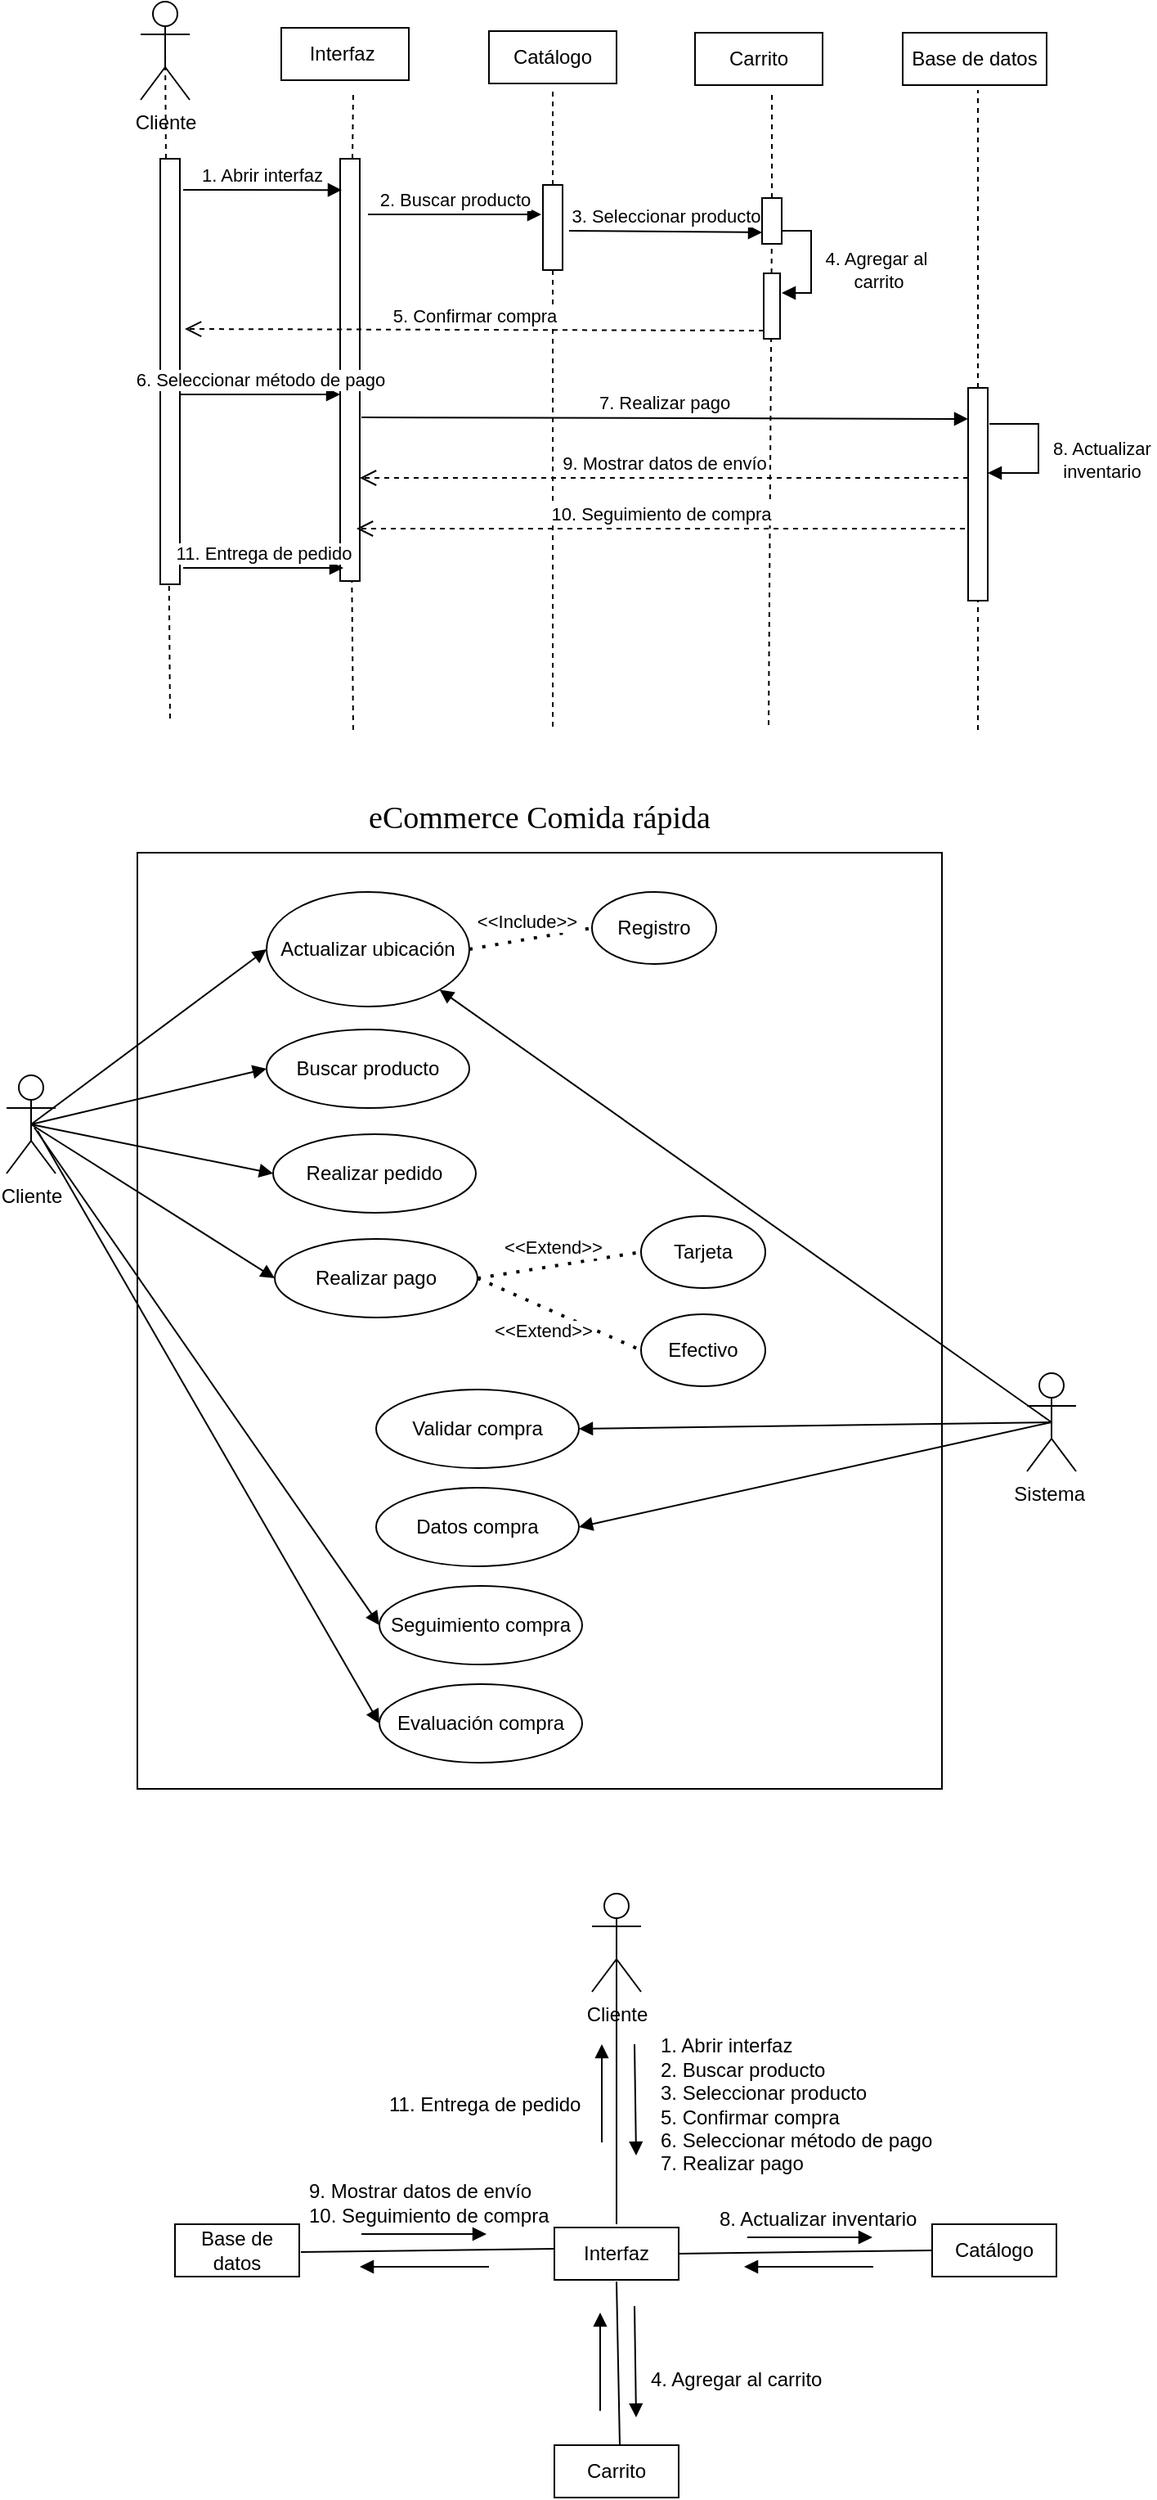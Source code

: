<mxfile version="26.2.9">
  <diagram name="Página-1" id="cCJKJPDM5s2iUTPBcpyf">
    <mxGraphModel dx="874" dy="465" grid="1" gridSize="2" guides="1" tooltips="1" connect="1" arrows="1" fold="1" page="1" pageScale="1" pageWidth="827" pageHeight="1169" math="0" shadow="0">
      <root>
        <mxCell id="0" />
        <mxCell id="1" parent="0" />
        <mxCell id="ijGnKc_3BsplaBg233aF-1" value="Interfaz&amp;nbsp;" style="rounded=0;whiteSpace=wrap;html=1;" parent="1" vertex="1">
          <mxGeometry x="196" y="78" width="78" height="32" as="geometry" />
        </mxCell>
        <mxCell id="5VHvd2vY5crIFIwmq7j--1" value="Catálogo" style="rounded=0;whiteSpace=wrap;html=1;" parent="1" vertex="1">
          <mxGeometry x="323" y="80" width="78" height="32" as="geometry" />
        </mxCell>
        <mxCell id="5VHvd2vY5crIFIwmq7j--3" value="Carrito" style="rounded=0;whiteSpace=wrap;html=1;" parent="1" vertex="1">
          <mxGeometry x="449" y="81" width="78" height="32" as="geometry" />
        </mxCell>
        <mxCell id="5VHvd2vY5crIFIwmq7j--4" value="Base de datos" style="rounded=0;whiteSpace=wrap;html=1;" parent="1" vertex="1">
          <mxGeometry x="576" y="81" width="88" height="32" as="geometry" />
        </mxCell>
        <mxCell id="5VHvd2vY5crIFIwmq7j--5" value="Cliente" style="shape=umlActor;verticalLabelPosition=bottom;verticalAlign=top;html=1;outlineConnect=0;" parent="1" vertex="1">
          <mxGeometry x="110" y="62" width="30" height="60" as="geometry" />
        </mxCell>
        <mxCell id="5VHvd2vY5crIFIwmq7j--8" value="" style="endArrow=none;dashed=1;html=1;rounded=0;entryX=0.5;entryY=0.5;entryDx=0;entryDy=0;entryPerimeter=0;" parent="1" target="5VHvd2vY5crIFIwmq7j--5" edge="1">
          <mxGeometry width="50" height="50" relative="1" as="geometry">
            <mxPoint x="128" y="500" as="sourcePoint" />
            <mxPoint x="116" y="178" as="targetPoint" />
          </mxGeometry>
        </mxCell>
        <mxCell id="5VHvd2vY5crIFIwmq7j--9" value="" style="endArrow=none;dashed=1;html=1;rounded=0;entryX=0.5;entryY=0.5;entryDx=0;entryDy=0;entryPerimeter=0;" parent="1" source="5VHvd2vY5crIFIwmq7j--35" edge="1">
          <mxGeometry width="50" height="50" relative="1" as="geometry">
            <mxPoint x="622" y="507" as="sourcePoint" />
            <mxPoint x="622" y="116" as="targetPoint" />
          </mxGeometry>
        </mxCell>
        <mxCell id="5VHvd2vY5crIFIwmq7j--10" value="" style="endArrow=none;dashed=1;html=1;rounded=0;entryX=0.5;entryY=0.5;entryDx=0;entryDy=0;entryPerimeter=0;" parent="1" source="5VHvd2vY5crIFIwmq7j--19" edge="1">
          <mxGeometry width="50" height="50" relative="1" as="geometry">
            <mxPoint x="362" y="505" as="sourcePoint" />
            <mxPoint x="362" y="114" as="targetPoint" />
          </mxGeometry>
        </mxCell>
        <mxCell id="5VHvd2vY5crIFIwmq7j--11" value="" style="endArrow=none;dashed=1;html=1;rounded=0;" parent="1" source="5VHvd2vY5crIFIwmq7j--21" edge="1">
          <mxGeometry width="50" height="50" relative="1" as="geometry">
            <mxPoint x="490" y="505" as="sourcePoint" />
            <mxPoint x="496" y="116" as="targetPoint" />
          </mxGeometry>
        </mxCell>
        <mxCell id="5VHvd2vY5crIFIwmq7j--12" value="" style="endArrow=none;dashed=1;html=1;rounded=0;entryX=0.5;entryY=0.5;entryDx=0;entryDy=0;entryPerimeter=0;" parent="1" source="5VHvd2vY5crIFIwmq7j--15" edge="1">
          <mxGeometry width="50" height="50" relative="1" as="geometry">
            <mxPoint x="240" y="507" as="sourcePoint" />
            <mxPoint x="240" y="116" as="targetPoint" />
          </mxGeometry>
        </mxCell>
        <mxCell id="5VHvd2vY5crIFIwmq7j--13" value="" style="rounded=0;whiteSpace=wrap;html=1;" parent="1" vertex="1">
          <mxGeometry x="122" y="158" width="12" height="260" as="geometry" />
        </mxCell>
        <mxCell id="5VHvd2vY5crIFIwmq7j--16" value="" style="endArrow=none;dashed=1;html=1;rounded=0;entryX=0.5;entryY=0.5;entryDx=0;entryDy=0;entryPerimeter=0;" parent="1" target="5VHvd2vY5crIFIwmq7j--15" edge="1">
          <mxGeometry width="50" height="50" relative="1" as="geometry">
            <mxPoint x="240" y="507" as="sourcePoint" />
            <mxPoint x="240" y="116" as="targetPoint" />
          </mxGeometry>
        </mxCell>
        <mxCell id="5VHvd2vY5crIFIwmq7j--15" value="" style="rounded=0;whiteSpace=wrap;html=1;" parent="1" vertex="1">
          <mxGeometry x="232" y="158" width="12" height="258" as="geometry" />
        </mxCell>
        <mxCell id="5VHvd2vY5crIFIwmq7j--17" value="1. Abrir interfaz" style="html=1;verticalAlign=bottom;endArrow=block;curved=0;rounded=0;entryX=0.083;entryY=0.074;entryDx=0;entryDy=0;entryPerimeter=0;" parent="1" target="5VHvd2vY5crIFIwmq7j--15" edge="1">
          <mxGeometry width="80" relative="1" as="geometry">
            <mxPoint x="136" y="177" as="sourcePoint" />
            <mxPoint x="228" y="178" as="targetPoint" />
          </mxGeometry>
        </mxCell>
        <mxCell id="5VHvd2vY5crIFIwmq7j--18" value="2. Buscar producto" style="html=1;verticalAlign=bottom;endArrow=block;curved=0;rounded=0;" parent="1" edge="1">
          <mxGeometry width="80" relative="1" as="geometry">
            <mxPoint x="249" y="192" as="sourcePoint" />
            <mxPoint x="355" y="192" as="targetPoint" />
          </mxGeometry>
        </mxCell>
        <mxCell id="5VHvd2vY5crIFIwmq7j--20" value="" style="endArrow=none;dashed=1;html=1;rounded=0;entryX=0.5;entryY=0.5;entryDx=0;entryDy=0;entryPerimeter=0;" parent="1" target="5VHvd2vY5crIFIwmq7j--19" edge="1">
          <mxGeometry width="50" height="50" relative="1" as="geometry">
            <mxPoint x="362" y="505" as="sourcePoint" />
            <mxPoint x="362" y="114" as="targetPoint" />
          </mxGeometry>
        </mxCell>
        <mxCell id="5VHvd2vY5crIFIwmq7j--19" value="" style="rounded=0;whiteSpace=wrap;html=1;" parent="1" vertex="1">
          <mxGeometry x="356" y="174" width="12" height="52" as="geometry" />
        </mxCell>
        <mxCell id="5VHvd2vY5crIFIwmq7j--22" value="" style="endArrow=none;dashed=1;html=1;rounded=0;entryX=0.5;entryY=0.5;entryDx=0;entryDy=0;entryPerimeter=0;" parent="1" target="5VHvd2vY5crIFIwmq7j--21" edge="1">
          <mxGeometry width="50" height="50" relative="1" as="geometry">
            <mxPoint x="494" y="504" as="sourcePoint" />
            <mxPoint x="490" y="114" as="targetPoint" />
          </mxGeometry>
        </mxCell>
        <mxCell id="5VHvd2vY5crIFIwmq7j--28" value="" style="html=1;points=[[0,0,0,0,5],[0,1,0,0,-5],[1,0,0,0,5],[1,1,0,0,-5]];perimeter=orthogonalPerimeter;outlineConnect=0;targetShapes=umlLifeline;portConstraint=eastwest;newEdgeStyle={&quot;curved&quot;:0,&quot;rounded&quot;:0};" parent="1" vertex="1">
          <mxGeometry x="491" y="228" width="10" height="40" as="geometry" />
        </mxCell>
        <mxCell id="5VHvd2vY5crIFIwmq7j--29" value="4. Agregar al&amp;nbsp;&lt;div&gt;carrito&lt;/div&gt;" style="html=1;align=center;spacingLeft=2;endArrow=block;rounded=0;edgeStyle=orthogonalEdgeStyle;curved=0;rounded=0;exitX=0;exitY=0.75;exitDx=0;exitDy=0;" parent="1" edge="1">
          <mxGeometry x="0.273" y="40" relative="1" as="geometry">
            <mxPoint x="491" y="205" as="sourcePoint" />
            <Array as="points">
              <mxPoint x="520" y="202" />
              <mxPoint x="520" y="240" />
            </Array>
            <mxPoint x="502" y="240" as="targetPoint" />
            <mxPoint as="offset" />
          </mxGeometry>
        </mxCell>
        <mxCell id="5VHvd2vY5crIFIwmq7j--21" value="" style="rounded=0;whiteSpace=wrap;html=1;" parent="1" vertex="1">
          <mxGeometry x="490" y="182" width="12" height="28" as="geometry" />
        </mxCell>
        <mxCell id="5VHvd2vY5crIFIwmq7j--30" value="3. Seleccionar producto" style="html=1;verticalAlign=bottom;endArrow=block;curved=0;rounded=0;entryX=0;entryY=0.75;entryDx=0;entryDy=0;" parent="1" target="5VHvd2vY5crIFIwmq7j--21" edge="1">
          <mxGeometry width="80" relative="1" as="geometry">
            <mxPoint x="372" y="202" as="sourcePoint" />
            <mxPoint x="474" y="202" as="targetPoint" />
          </mxGeometry>
        </mxCell>
        <mxCell id="5VHvd2vY5crIFIwmq7j--32" value="5. Confirmar compra" style="html=1;verticalAlign=bottom;endArrow=open;dashed=1;endSize=8;curved=0;rounded=0;exitX=0;exitY=1;exitDx=0;exitDy=-5;exitPerimeter=0;entryX=1.25;entryY=0.4;entryDx=0;entryDy=0;entryPerimeter=0;" parent="1" source="5VHvd2vY5crIFIwmq7j--28" target="5VHvd2vY5crIFIwmq7j--13" edge="1">
          <mxGeometry relative="1" as="geometry">
            <mxPoint x="254" y="258" as="sourcePoint" />
            <mxPoint x="174" y="258" as="targetPoint" />
          </mxGeometry>
        </mxCell>
        <mxCell id="5VHvd2vY5crIFIwmq7j--33" value="6. Seleccionar método de pago" style="html=1;verticalAlign=bottom;endArrow=block;curved=0;rounded=0;entryX=0.167;entryY=0.091;entryDx=0;entryDy=0;entryPerimeter=0;" parent="1" edge="1">
          <mxGeometry width="80" relative="1" as="geometry">
            <mxPoint x="134" y="302" as="sourcePoint" />
            <mxPoint x="232" y="302" as="targetPoint" />
          </mxGeometry>
        </mxCell>
        <mxCell id="5VHvd2vY5crIFIwmq7j--34" value="7. Realizar pago" style="html=1;verticalAlign=bottom;endArrow=block;curved=0;rounded=0;entryX=0;entryY=0.146;entryDx=0;entryDy=0;entryPerimeter=0;" parent="1" target="5VHvd2vY5crIFIwmq7j--35" edge="1">
          <mxGeometry width="80" relative="1" as="geometry">
            <mxPoint x="245" y="316" as="sourcePoint" />
            <mxPoint x="616" y="322" as="targetPoint" />
          </mxGeometry>
        </mxCell>
        <mxCell id="5VHvd2vY5crIFIwmq7j--36" value="" style="endArrow=none;dashed=1;html=1;rounded=0;entryX=0.5;entryY=0.5;entryDx=0;entryDy=0;entryPerimeter=0;" parent="1" target="5VHvd2vY5crIFIwmq7j--35" edge="1">
          <mxGeometry width="50" height="50" relative="1" as="geometry">
            <mxPoint x="622" y="507" as="sourcePoint" />
            <mxPoint x="622" y="116" as="targetPoint" />
          </mxGeometry>
        </mxCell>
        <mxCell id="5VHvd2vY5crIFIwmq7j--35" value="" style="rounded=0;whiteSpace=wrap;html=1;" parent="1" vertex="1">
          <mxGeometry x="616" y="298" width="12" height="130" as="geometry" />
        </mxCell>
        <mxCell id="5VHvd2vY5crIFIwmq7j--38" value="8. Actualizar&amp;nbsp;&lt;div&gt;inventario&amp;nbsp;&lt;/div&gt;" style="html=1;align=center;spacingLeft=2;endArrow=block;rounded=0;edgeStyle=orthogonalEdgeStyle;curved=0;rounded=0;entryX=1;entryY=0.4;entryDx=0;entryDy=0;entryPerimeter=0;" parent="1" target="5VHvd2vY5crIFIwmq7j--35" edge="1">
          <mxGeometry x="0.129" y="39" relative="1" as="geometry">
            <mxPoint x="629" y="320" as="sourcePoint" />
            <Array as="points">
              <mxPoint x="659" y="320" />
              <mxPoint x="659" y="350" />
            </Array>
            <mxPoint x="634" y="350" as="targetPoint" />
            <mxPoint as="offset" />
          </mxGeometry>
        </mxCell>
        <mxCell id="5VHvd2vY5crIFIwmq7j--39" value="9. Mostrar datos de envío" style="html=1;verticalAlign=bottom;endArrow=open;dashed=1;endSize=8;curved=0;rounded=0;exitX=0;exitY=1;exitDx=0;exitDy=-5;exitPerimeter=0;" parent="1" edge="1">
          <mxGeometry relative="1" as="geometry">
            <mxPoint x="616" y="353" as="sourcePoint" />
            <mxPoint x="244" y="353" as="targetPoint" />
          </mxGeometry>
        </mxCell>
        <mxCell id="5VHvd2vY5crIFIwmq7j--40" value="10. Seguimiento de compra" style="html=1;verticalAlign=bottom;endArrow=open;dashed=1;endSize=8;curved=0;rounded=0;exitX=0;exitY=1;exitDx=0;exitDy=-5;exitPerimeter=0;" parent="1" edge="1">
          <mxGeometry relative="1" as="geometry">
            <mxPoint x="614" y="384" as="sourcePoint" />
            <mxPoint x="242" y="384" as="targetPoint" />
          </mxGeometry>
        </mxCell>
        <mxCell id="5VHvd2vY5crIFIwmq7j--41" value="11. Entrega de pedido" style="html=1;verticalAlign=bottom;endArrow=block;curved=0;rounded=0;entryX=0.167;entryY=0.091;entryDx=0;entryDy=0;entryPerimeter=0;" parent="1" edge="1">
          <mxGeometry width="80" relative="1" as="geometry">
            <mxPoint x="136" y="408" as="sourcePoint" />
            <mxPoint x="234" y="408" as="targetPoint" />
          </mxGeometry>
        </mxCell>
        <mxCell id="5VHvd2vY5crIFIwmq7j--42" value="Cliente" style="shape=umlActor;verticalLabelPosition=bottom;verticalAlign=top;html=1;outlineConnect=0;" parent="1" vertex="1">
          <mxGeometry x="28" y="718" width="30" height="60" as="geometry" />
        </mxCell>
        <mxCell id="5VHvd2vY5crIFIwmq7j--45" value="Sistema&amp;nbsp;" style="shape=umlActor;verticalLabelPosition=bottom;verticalAlign=top;html=1;outlineConnect=0;" parent="1" vertex="1">
          <mxGeometry x="652" y="900" width="30" height="60" as="geometry" />
        </mxCell>
        <mxCell id="5VHvd2vY5crIFIwmq7j--46" value="Actualizar ubicación" style="ellipse;whiteSpace=wrap;html=1;" parent="1" vertex="1">
          <mxGeometry x="187" y="606" width="124" height="70" as="geometry" />
        </mxCell>
        <mxCell id="5VHvd2vY5crIFIwmq7j--47" value="Buscar producto" style="ellipse;whiteSpace=wrap;html=1;" parent="1" vertex="1">
          <mxGeometry x="187" y="690" width="124" height="48" as="geometry" />
        </mxCell>
        <mxCell id="5VHvd2vY5crIFIwmq7j--48" value="Realizar pedido" style="ellipse;whiteSpace=wrap;html=1;" parent="1" vertex="1">
          <mxGeometry x="191" y="754" width="124" height="48" as="geometry" />
        </mxCell>
        <mxCell id="5VHvd2vY5crIFIwmq7j--49" value="Realizar pago" style="ellipse;whiteSpace=wrap;html=1;" parent="1" vertex="1">
          <mxGeometry x="192" y="818" width="124" height="48" as="geometry" />
        </mxCell>
        <mxCell id="5VHvd2vY5crIFIwmq7j--52" value="" style="html=1;verticalAlign=bottom;endArrow=block;curved=0;rounded=0;entryX=0;entryY=0.5;entryDx=0;entryDy=0;exitX=0.5;exitY=0.5;exitDx=0;exitDy=0;exitPerimeter=0;" parent="1" source="5VHvd2vY5crIFIwmq7j--42" target="5VHvd2vY5crIFIwmq7j--46" edge="1">
          <mxGeometry width="80" relative="1" as="geometry">
            <mxPoint x="62" y="730" as="sourcePoint" />
            <mxPoint x="160" y="730" as="targetPoint" />
          </mxGeometry>
        </mxCell>
        <mxCell id="5VHvd2vY5crIFIwmq7j--54" value="" style="html=1;verticalAlign=bottom;endArrow=block;curved=0;rounded=0;entryX=0;entryY=0.5;entryDx=0;entryDy=0;exitX=0.5;exitY=0.5;exitDx=0;exitDy=0;exitPerimeter=0;" parent="1" source="5VHvd2vY5crIFIwmq7j--42" target="5VHvd2vY5crIFIwmq7j--47" edge="1">
          <mxGeometry width="80" relative="1" as="geometry">
            <mxPoint x="53" y="728" as="sourcePoint" />
            <mxPoint x="189" y="650" as="targetPoint" />
          </mxGeometry>
        </mxCell>
        <mxCell id="5VHvd2vY5crIFIwmq7j--55" value="" style="html=1;verticalAlign=bottom;endArrow=block;curved=0;rounded=0;entryX=0;entryY=0.5;entryDx=0;entryDy=0;exitX=0.5;exitY=0.5;exitDx=0;exitDy=0;exitPerimeter=0;" parent="1" source="5VHvd2vY5crIFIwmq7j--42" target="5VHvd2vY5crIFIwmq7j--48" edge="1">
          <mxGeometry width="80" relative="1" as="geometry">
            <mxPoint x="55" y="730" as="sourcePoint" />
            <mxPoint x="191" y="652" as="targetPoint" />
          </mxGeometry>
        </mxCell>
        <mxCell id="5VHvd2vY5crIFIwmq7j--56" value="" style="html=1;verticalAlign=bottom;endArrow=block;curved=0;rounded=0;entryX=0;entryY=0.5;entryDx=0;entryDy=0;exitX=0.5;exitY=0.5;exitDx=0;exitDy=0;exitPerimeter=0;" parent="1" source="5VHvd2vY5crIFIwmq7j--42" target="5VHvd2vY5crIFIwmq7j--49" edge="1">
          <mxGeometry width="80" relative="1" as="geometry">
            <mxPoint x="57" y="732" as="sourcePoint" />
            <mxPoint x="193" y="654" as="targetPoint" />
          </mxGeometry>
        </mxCell>
        <mxCell id="5VHvd2vY5crIFIwmq7j--57" value="Registro" style="ellipse;whiteSpace=wrap;html=1;" parent="1" vertex="1">
          <mxGeometry x="386" y="606" width="76" height="44" as="geometry" />
        </mxCell>
        <mxCell id="5VHvd2vY5crIFIwmq7j--58" value="" style="endArrow=none;dashed=1;html=1;dashPattern=1 3;strokeWidth=2;rounded=0;exitX=1;exitY=0.5;exitDx=0;exitDy=0;entryX=0;entryY=0.5;entryDx=0;entryDy=0;" parent="1" source="5VHvd2vY5crIFIwmq7j--46" target="5VHvd2vY5crIFIwmq7j--57" edge="1">
          <mxGeometry width="50" height="50" relative="1" as="geometry">
            <mxPoint x="388" y="712" as="sourcePoint" />
            <mxPoint x="438" y="662" as="targetPoint" />
          </mxGeometry>
        </mxCell>
        <mxCell id="5VHvd2vY5crIFIwmq7j--59" value="&amp;lt;&amp;lt;Include&amp;gt;&amp;gt;" style="edgeLabel;html=1;align=center;verticalAlign=middle;resizable=0;points=[];" parent="5VHvd2vY5crIFIwmq7j--58" vertex="1" connectable="0">
          <mxGeometry x="-0.12" y="-1" relative="1" as="geometry">
            <mxPoint x="2" y="-13" as="offset" />
          </mxGeometry>
        </mxCell>
        <mxCell id="5VHvd2vY5crIFIwmq7j--61" value="Tarjeta" style="ellipse;whiteSpace=wrap;html=1;" parent="1" vertex="1">
          <mxGeometry x="416" y="804" width="76" height="44" as="geometry" />
        </mxCell>
        <mxCell id="5VHvd2vY5crIFIwmq7j--62" value="Efectivo" style="ellipse;whiteSpace=wrap;html=1;" parent="1" vertex="1">
          <mxGeometry x="416" y="864" width="76" height="44" as="geometry" />
        </mxCell>
        <mxCell id="5VHvd2vY5crIFIwmq7j--64" value="" style="endArrow=none;dashed=1;html=1;dashPattern=1 3;strokeWidth=2;rounded=0;exitX=1;exitY=0.5;exitDx=0;exitDy=0;entryX=0;entryY=0.5;entryDx=0;entryDy=0;" parent="1" source="5VHvd2vY5crIFIwmq7j--49" target="5VHvd2vY5crIFIwmq7j--61" edge="1">
          <mxGeometry width="50" height="50" relative="1" as="geometry">
            <mxPoint x="326" y="846" as="sourcePoint" />
            <mxPoint x="401" y="844" as="targetPoint" />
          </mxGeometry>
        </mxCell>
        <mxCell id="5VHvd2vY5crIFIwmq7j--65" value="&amp;lt;&amp;lt;Extend&amp;gt;&amp;gt;" style="edgeLabel;html=1;align=center;verticalAlign=middle;resizable=0;points=[];" parent="5VHvd2vY5crIFIwmq7j--64" vertex="1" connectable="0">
          <mxGeometry x="-0.12" y="-1" relative="1" as="geometry">
            <mxPoint x="2" y="-13" as="offset" />
          </mxGeometry>
        </mxCell>
        <mxCell id="5VHvd2vY5crIFIwmq7j--66" value="" style="endArrow=none;dashed=1;html=1;dashPattern=1 3;strokeWidth=2;rounded=0;exitX=1;exitY=0.5;exitDx=0;exitDy=0;entryX=0;entryY=0.5;entryDx=0;entryDy=0;" parent="1" source="5VHvd2vY5crIFIwmq7j--49" target="5VHvd2vY5crIFIwmq7j--62" edge="1">
          <mxGeometry width="50" height="50" relative="1" as="geometry">
            <mxPoint x="318" y="872" as="sourcePoint" />
            <mxPoint x="418" y="856" as="targetPoint" />
          </mxGeometry>
        </mxCell>
        <mxCell id="5VHvd2vY5crIFIwmq7j--67" value="&amp;lt;&amp;lt;Extend&amp;gt;&amp;gt;" style="edgeLabel;html=1;align=center;verticalAlign=middle;resizable=0;points=[];" parent="5VHvd2vY5crIFIwmq7j--66" vertex="1" connectable="0">
          <mxGeometry x="-0.12" y="-1" relative="1" as="geometry">
            <mxPoint x="-4" y="12" as="offset" />
          </mxGeometry>
        </mxCell>
        <mxCell id="5VHvd2vY5crIFIwmq7j--70" value="" style="html=1;verticalAlign=bottom;endArrow=block;curved=0;rounded=0;entryX=1;entryY=1;entryDx=0;entryDy=0;exitX=0.5;exitY=0.5;exitDx=0;exitDy=0;exitPerimeter=0;" parent="1" source="5VHvd2vY5crIFIwmq7j--45" target="5VHvd2vY5crIFIwmq7j--46" edge="1">
          <mxGeometry width="80" relative="1" as="geometry">
            <mxPoint x="45" y="750" as="sourcePoint" />
            <mxPoint x="189" y="716" as="targetPoint" />
          </mxGeometry>
        </mxCell>
        <mxCell id="5VHvd2vY5crIFIwmq7j--71" value="" style="html=1;verticalAlign=bottom;endArrow=block;curved=0;rounded=0;exitX=0.5;exitY=0.5;exitDx=0;exitDy=0;exitPerimeter=0;entryX=1;entryY=0.5;entryDx=0;entryDy=0;" parent="1" source="5VHvd2vY5crIFIwmq7j--45" target="5VHvd2vY5crIFIwmq7j--72" edge="1">
          <mxGeometry width="80" relative="1" as="geometry">
            <mxPoint x="47" y="752" as="sourcePoint" />
            <mxPoint x="668" y="778" as="targetPoint" />
          </mxGeometry>
        </mxCell>
        <mxCell id="5VHvd2vY5crIFIwmq7j--72" value="Validar compra" style="ellipse;whiteSpace=wrap;html=1;" parent="1" vertex="1">
          <mxGeometry x="254" y="910" width="124" height="48" as="geometry" />
        </mxCell>
        <mxCell id="5VHvd2vY5crIFIwmq7j--73" value="Datos compra" style="ellipse;whiteSpace=wrap;html=1;" parent="1" vertex="1">
          <mxGeometry x="254" y="970" width="124" height="48" as="geometry" />
        </mxCell>
        <mxCell id="5VHvd2vY5crIFIwmq7j--77" value="" style="html=1;verticalAlign=bottom;endArrow=block;curved=0;rounded=0;entryX=1;entryY=0.5;entryDx=0;entryDy=0;exitX=0.5;exitY=0.5;exitDx=0;exitDy=0;exitPerimeter=0;" parent="1" source="5VHvd2vY5crIFIwmq7j--45" target="5VHvd2vY5crIFIwmq7j--73" edge="1">
          <mxGeometry width="80" relative="1" as="geometry">
            <mxPoint x="738" y="754" as="sourcePoint" />
            <mxPoint x="646" y="752" as="targetPoint" />
          </mxGeometry>
        </mxCell>
        <mxCell id="5VHvd2vY5crIFIwmq7j--79" value="Seguimiento compra" style="ellipse;whiteSpace=wrap;html=1;" parent="1" vertex="1">
          <mxGeometry x="256" y="1030" width="124" height="48" as="geometry" />
        </mxCell>
        <mxCell id="5VHvd2vY5crIFIwmq7j--80" value="Evaluación compra" style="ellipse;whiteSpace=wrap;html=1;" parent="1" vertex="1">
          <mxGeometry x="256" y="1090" width="124" height="48" as="geometry" />
        </mxCell>
        <mxCell id="5VHvd2vY5crIFIwmq7j--81" value="" style="html=1;verticalAlign=bottom;endArrow=block;curved=0;rounded=0;entryX=0;entryY=0.5;entryDx=0;entryDy=0;exitX=0.5;exitY=0.5;exitDx=0;exitDy=0;exitPerimeter=0;" parent="1" target="5VHvd2vY5crIFIwmq7j--79" edge="1">
          <mxGeometry width="80" relative="1" as="geometry">
            <mxPoint x="45" y="750" as="sourcePoint" />
            <mxPoint x="194" y="844" as="targetPoint" />
          </mxGeometry>
        </mxCell>
        <mxCell id="5VHvd2vY5crIFIwmq7j--82" value="" style="html=1;verticalAlign=bottom;endArrow=block;curved=0;rounded=0;entryX=0;entryY=0.5;entryDx=0;entryDy=0;exitX=0.5;exitY=0.5;exitDx=0;exitDy=0;exitPerimeter=0;" parent="1" target="5VHvd2vY5crIFIwmq7j--80" edge="1">
          <mxGeometry width="80" relative="1" as="geometry">
            <mxPoint x="47" y="752" as="sourcePoint" />
            <mxPoint x="258" y="1056" as="targetPoint" />
          </mxGeometry>
        </mxCell>
        <mxCell id="5VHvd2vY5crIFIwmq7j--85" value="" style="rounded=0;whiteSpace=wrap;html=1;fillColor=none;" parent="1" vertex="1">
          <mxGeometry x="108" y="582" width="492" height="572" as="geometry" />
        </mxCell>
        <mxCell id="5VHvd2vY5crIFIwmq7j--86" value="&lt;font face=&quot;Comic Sans MS&quot; style=&quot;font-size: 19px;&quot;&gt;eCommerce Comida rápida&lt;/font&gt;" style="text;html=1;align=center;verticalAlign=middle;whiteSpace=wrap;rounded=0;" parent="1" vertex="1">
          <mxGeometry x="227" y="546" width="254" height="30" as="geometry" />
        </mxCell>
        <mxCell id="5VHvd2vY5crIFIwmq7j--87" value="Cliente" style="shape=umlActor;verticalLabelPosition=bottom;verticalAlign=top;html=1;outlineConnect=0;" parent="1" vertex="1">
          <mxGeometry x="386" y="1218" width="30" height="60" as="geometry" />
        </mxCell>
        <mxCell id="5VHvd2vY5crIFIwmq7j--88" value="Interfaz" style="rounded=0;whiteSpace=wrap;html=1;" parent="1" vertex="1">
          <mxGeometry x="363" y="1422" width="76" height="32" as="geometry" />
        </mxCell>
        <mxCell id="5VHvd2vY5crIFIwmq7j--89" value="Catálogo" style="rounded=0;whiteSpace=wrap;html=1;" parent="1" vertex="1">
          <mxGeometry x="594" y="1420" width="76" height="32" as="geometry" />
        </mxCell>
        <mxCell id="5VHvd2vY5crIFIwmq7j--90" value="Carrito" style="rounded=0;whiteSpace=wrap;html=1;" parent="1" vertex="1">
          <mxGeometry x="363" y="1555" width="76" height="32" as="geometry" />
        </mxCell>
        <mxCell id="5VHvd2vY5crIFIwmq7j--91" value="Base de datos" style="rounded=0;whiteSpace=wrap;html=1;" parent="1" vertex="1">
          <mxGeometry x="131" y="1420" width="76" height="32" as="geometry" />
        </mxCell>
        <mxCell id="5VHvd2vY5crIFIwmq7j--92" value="" style="endArrow=none;html=1;rounded=0;entryX=0.5;entryY=0.5;entryDx=0;entryDy=0;entryPerimeter=0;" parent="1" target="5VHvd2vY5crIFIwmq7j--87" edge="1">
          <mxGeometry width="50" height="50" relative="1" as="geometry">
            <mxPoint x="401" y="1420" as="sourcePoint" />
            <mxPoint x="440" y="1350" as="targetPoint" />
          </mxGeometry>
        </mxCell>
        <mxCell id="5VHvd2vY5crIFIwmq7j--93" value="" style="endArrow=none;html=1;rounded=0;entryX=0;entryY=0.5;entryDx=0;entryDy=0;exitX=1;exitY=0.5;exitDx=0;exitDy=0;" parent="1" source="5VHvd2vY5crIFIwmq7j--88" target="5VHvd2vY5crIFIwmq7j--89" edge="1">
          <mxGeometry width="50" height="50" relative="1" as="geometry">
            <mxPoint x="388" y="1474" as="sourcePoint" />
            <mxPoint x="438" y="1424" as="targetPoint" />
          </mxGeometry>
        </mxCell>
        <mxCell id="5VHvd2vY5crIFIwmq7j--94" value="" style="endArrow=none;html=1;rounded=0;entryX=0;entryY=0.5;entryDx=0;entryDy=0;exitX=1;exitY=0.5;exitDx=0;exitDy=0;" parent="1" edge="1">
          <mxGeometry width="50" height="50" relative="1" as="geometry">
            <mxPoint x="208" y="1437" as="sourcePoint" />
            <mxPoint x="363" y="1435" as="targetPoint" />
          </mxGeometry>
        </mxCell>
        <mxCell id="5VHvd2vY5crIFIwmq7j--95" value="" style="endArrow=none;html=1;rounded=0;entryX=0.5;entryY=0.5;entryDx=0;entryDy=0;entryPerimeter=0;exitX=0.5;exitY=0;exitDx=0;exitDy=0;" parent="1" edge="1">
          <mxGeometry width="50" height="50" relative="1" as="geometry">
            <mxPoint x="403" y="1555" as="sourcePoint" />
            <mxPoint x="401" y="1455" as="targetPoint" />
          </mxGeometry>
        </mxCell>
        <mxCell id="5VHvd2vY5crIFIwmq7j--97" value="" style="html=1;verticalAlign=bottom;endArrow=block;curved=0;rounded=0;" parent="1" edge="1">
          <mxGeometry width="80" relative="1" as="geometry">
            <mxPoint x="412" y="1310" as="sourcePoint" />
            <mxPoint x="413" y="1378" as="targetPoint" />
          </mxGeometry>
        </mxCell>
        <mxCell id="5VHvd2vY5crIFIwmq7j--99" value="1. Abrir interfaz&lt;div&gt;2. Buscar producto&lt;/div&gt;&lt;div&gt;3. Seleccionar producto&lt;/div&gt;&lt;div&gt;5. Confirmar compra&lt;br&gt;&lt;div&gt;6. Seleccionar método de pago&lt;/div&gt;&lt;/div&gt;&lt;div&gt;7. Realizar pago&lt;/div&gt;" style="text;html=1;align=left;verticalAlign=middle;whiteSpace=wrap;rounded=0;" parent="1" vertex="1">
          <mxGeometry x="426" y="1332" width="202" height="30" as="geometry" />
        </mxCell>
        <mxCell id="5VHvd2vY5crIFIwmq7j--100" value="" style="html=1;verticalAlign=bottom;endArrow=block;curved=0;rounded=0;" parent="1" edge="1">
          <mxGeometry width="80" relative="1" as="geometry">
            <mxPoint x="481" y="1428" as="sourcePoint" />
            <mxPoint x="557.5" y="1428" as="targetPoint" />
          </mxGeometry>
        </mxCell>
        <mxCell id="5VHvd2vY5crIFIwmq7j--101" value="" style="html=1;verticalAlign=bottom;endArrow=block;curved=0;rounded=0;" parent="1" edge="1">
          <mxGeometry width="80" relative="1" as="geometry">
            <mxPoint x="558" y="1446" as="sourcePoint" />
            <mxPoint x="479" y="1446" as="targetPoint" />
          </mxGeometry>
        </mxCell>
        <mxCell id="5VHvd2vY5crIFIwmq7j--102" value="8. Actualizar inventario" style="text;html=1;align=left;verticalAlign=middle;whiteSpace=wrap;rounded=0;" parent="1" vertex="1">
          <mxGeometry x="462" y="1402" width="125" height="30" as="geometry" />
        </mxCell>
        <mxCell id="5VHvd2vY5crIFIwmq7j--103" value="4. Agregar al carrito" style="text;html=1;align=left;verticalAlign=middle;whiteSpace=wrap;rounded=0;" parent="1" vertex="1">
          <mxGeometry x="420" y="1500" width="107" height="30" as="geometry" />
        </mxCell>
        <mxCell id="5VHvd2vY5crIFIwmq7j--104" value="9. Mostrar datos de envío&lt;div&gt;10. Seguimiento de compra&lt;/div&gt;" style="text;html=1;align=left;verticalAlign=middle;whiteSpace=wrap;rounded=0;" parent="1" vertex="1">
          <mxGeometry x="211" y="1392" width="152" height="30" as="geometry" />
        </mxCell>
        <mxCell id="5VHvd2vY5crIFIwmq7j--108" value="" style="html=1;verticalAlign=bottom;endArrow=block;curved=0;rounded=0;" parent="1" edge="1">
          <mxGeometry width="80" relative="1" as="geometry">
            <mxPoint x="412" y="1470" as="sourcePoint" />
            <mxPoint x="413" y="1538" as="targetPoint" />
          </mxGeometry>
        </mxCell>
        <mxCell id="5VHvd2vY5crIFIwmq7j--109" value="" style="html=1;verticalAlign=bottom;endArrow=block;curved=0;rounded=0;" parent="1" edge="1">
          <mxGeometry width="80" relative="1" as="geometry">
            <mxPoint x="391" y="1534" as="sourcePoint" />
            <mxPoint x="391" y="1474" as="targetPoint" />
          </mxGeometry>
        </mxCell>
        <mxCell id="5VHvd2vY5crIFIwmq7j--110" value="" style="html=1;verticalAlign=bottom;endArrow=block;curved=0;rounded=0;" parent="1" edge="1">
          <mxGeometry width="80" relative="1" as="geometry">
            <mxPoint x="323" y="1446" as="sourcePoint" />
            <mxPoint x="244" y="1446" as="targetPoint" />
          </mxGeometry>
        </mxCell>
        <mxCell id="5VHvd2vY5crIFIwmq7j--111" value="" style="html=1;verticalAlign=bottom;endArrow=block;curved=0;rounded=0;" parent="1" edge="1">
          <mxGeometry width="80" relative="1" as="geometry">
            <mxPoint x="245" y="1426" as="sourcePoint" />
            <mxPoint x="321.5" y="1426" as="targetPoint" />
          </mxGeometry>
        </mxCell>
        <mxCell id="5VHvd2vY5crIFIwmq7j--112" value="" style="html=1;verticalAlign=bottom;endArrow=block;curved=0;rounded=0;" parent="1" edge="1">
          <mxGeometry width="80" relative="1" as="geometry">
            <mxPoint x="392" y="1370" as="sourcePoint" />
            <mxPoint x="392" y="1310" as="targetPoint" />
          </mxGeometry>
        </mxCell>
        <mxCell id="Puzb8lkwaTj8eENBEIky-1" value="11. Entrega de pedido" style="text;html=1;align=left;verticalAlign=middle;whiteSpace=wrap;rounded=0;" vertex="1" parent="1">
          <mxGeometry x="260" y="1332" width="122" height="30" as="geometry" />
        </mxCell>
      </root>
    </mxGraphModel>
  </diagram>
</mxfile>
